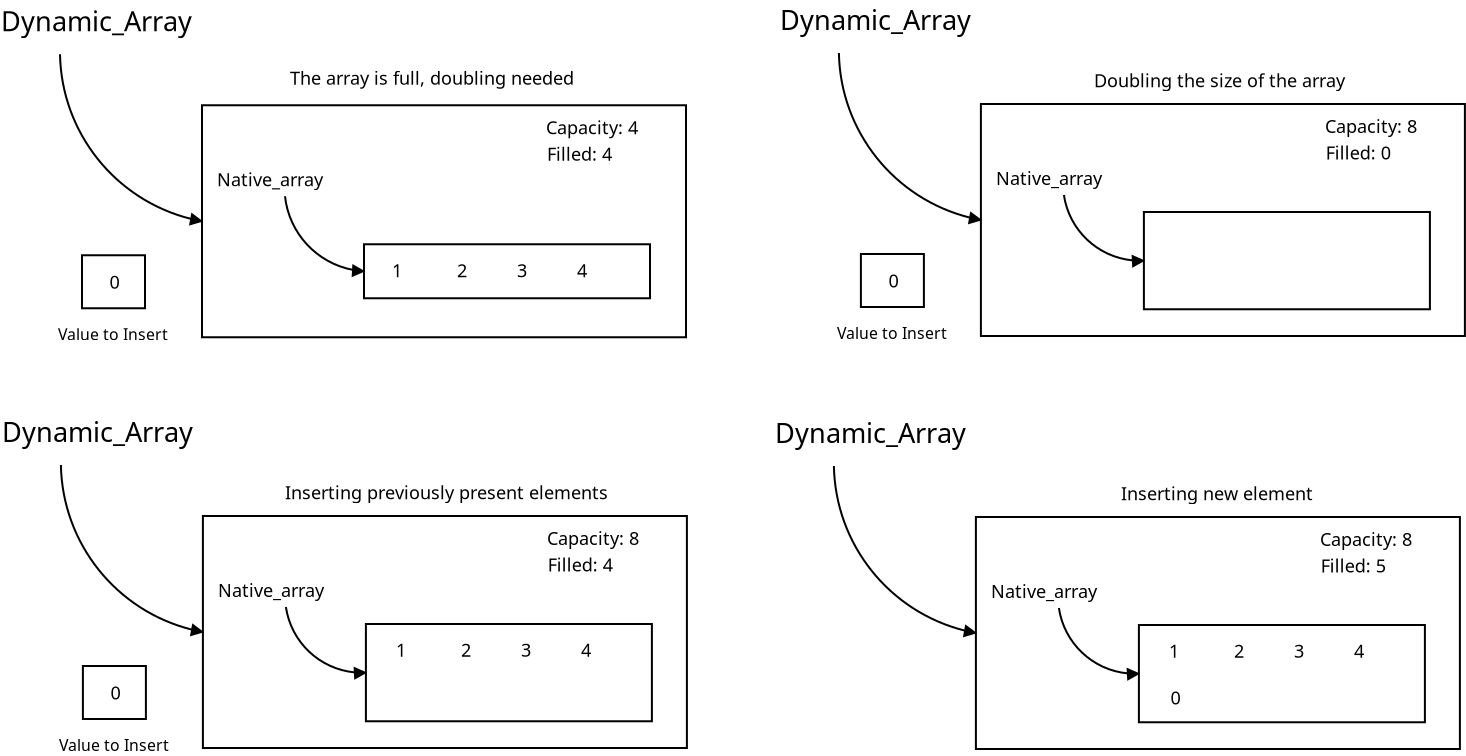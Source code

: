 <?xml version="1.0" encoding="UTF-8"?>
<dia:diagram xmlns:dia="http://www.lysator.liu.se/~alla/dia/">
  <dia:layer name="Background" visible="true" active="true">
    <dia:group>
      <dia:object type="Standard - Text" version="1" id="O0">
        <dia:attribute name="obj_pos">
          <dia:point val="42.295,24.537"/>
        </dia:attribute>
        <dia:attribute name="obj_bb">
          <dia:rectangle val="42.295,23.28;52.597,24.857"/>
        </dia:attribute>
        <dia:attribute name="text">
          <dia:composite type="text">
            <dia:attribute name="string">
              <dia:string>#Dynamic_Array#</dia:string>
            </dia:attribute>
            <dia:attribute name="font">
              <dia:font family="sans" style="0" name="Helvetica"/>
            </dia:attribute>
            <dia:attribute name="height">
              <dia:real val="1.693"/>
            </dia:attribute>
            <dia:attribute name="pos">
              <dia:point val="42.295,24.537"/>
            </dia:attribute>
            <dia:attribute name="color">
              <dia:color val="#000000"/>
            </dia:attribute>
            <dia:attribute name="alignment">
              <dia:enum val="0"/>
            </dia:attribute>
          </dia:composite>
        </dia:attribute>
        <dia:attribute name="valign">
          <dia:enum val="3"/>
        </dia:attribute>
      </dia:object>
      <dia:object type="Standard - Box" version="0" id="O1">
        <dia:attribute name="obj_pos">
          <dia:point val="52.345,28.237"/>
        </dia:attribute>
        <dia:attribute name="obj_bb">
          <dia:rectangle val="52.295,28.187;76.595,39.887"/>
        </dia:attribute>
        <dia:attribute name="elem_corner">
          <dia:point val="52.345,28.237"/>
        </dia:attribute>
        <dia:attribute name="elem_width">
          <dia:real val="24.2"/>
        </dia:attribute>
        <dia:attribute name="elem_height">
          <dia:real val="11.6"/>
        </dia:attribute>
        <dia:attribute name="show_background">
          <dia:boolean val="true"/>
        </dia:attribute>
      </dia:object>
      <dia:object type="Misc - Grid" version="0" id="O2">
        <dia:attribute name="obj_pos">
          <dia:point val="60.495,33.637"/>
        </dia:attribute>
        <dia:attribute name="obj_bb">
          <dia:rectangle val="60.445,33.587;74.845,38.55"/>
        </dia:attribute>
        <dia:attribute name="meta">
          <dia:composite type="dict"/>
        </dia:attribute>
        <dia:attribute name="elem_corner">
          <dia:point val="60.495,33.637"/>
        </dia:attribute>
        <dia:attribute name="elem_width">
          <dia:real val="14.3"/>
        </dia:attribute>
        <dia:attribute name="elem_height">
          <dia:real val="4.863"/>
        </dia:attribute>
        <dia:attribute name="line_width">
          <dia:real val="0.1"/>
        </dia:attribute>
        <dia:attribute name="line_colour">
          <dia:color val="#000000"/>
        </dia:attribute>
        <dia:attribute name="fill_colour">
          <dia:color val="#ffffff"/>
        </dia:attribute>
        <dia:attribute name="show_background">
          <dia:boolean val="true"/>
        </dia:attribute>
        <dia:attribute name="grid_rows">
          <dia:int val="2"/>
        </dia:attribute>
        <dia:attribute name="grid_cols">
          <dia:int val="4"/>
        </dia:attribute>
        <dia:attribute name="gridline_colour">
          <dia:color val="#7f7f7f"/>
        </dia:attribute>
        <dia:attribute name="gridline_width">
          <dia:real val="0.1"/>
        </dia:attribute>
      </dia:object>
      <dia:object type="Standard - Arc" version="0" id="O3">
        <dia:attribute name="obj_pos">
          <dia:point val="56.495,32.787"/>
        </dia:attribute>
        <dia:attribute name="obj_bb">
          <dia:rectangle val="56.425,32.717;60.565,36.43"/>
        </dia:attribute>
        <dia:attribute name="conn_endpoints">
          <dia:point val="56.495,32.787"/>
          <dia:point val="60.495,36.069"/>
        </dia:attribute>
        <dia:attribute name="curve_distance">
          <dia:real val="1"/>
        </dia:attribute>
        <dia:attribute name="end_arrow">
          <dia:enum val="3"/>
        </dia:attribute>
        <dia:attribute name="end_arrow_length">
          <dia:real val="0.5"/>
        </dia:attribute>
        <dia:attribute name="end_arrow_width">
          <dia:real val="0.5"/>
        </dia:attribute>
        <dia:connections>
          <dia:connection handle="1" to="O2" connection="3"/>
        </dia:connections>
      </dia:object>
      <dia:object type="Standard - Text" version="1" id="O4">
        <dia:attribute name="obj_pos">
          <dia:point val="53.095,32.287"/>
        </dia:attribute>
        <dia:attribute name="obj_bb">
          <dia:rectangle val="53.095,31.449;58.837,32.5"/>
        </dia:attribute>
        <dia:attribute name="text">
          <dia:composite type="text">
            <dia:attribute name="string">
              <dia:string>#Native_array#</dia:string>
            </dia:attribute>
            <dia:attribute name="font">
              <dia:font family="sans" style="0" name="Helvetica"/>
            </dia:attribute>
            <dia:attribute name="height">
              <dia:real val="1.129"/>
            </dia:attribute>
            <dia:attribute name="pos">
              <dia:point val="53.095,32.287"/>
            </dia:attribute>
            <dia:attribute name="color">
              <dia:color val="#000000"/>
            </dia:attribute>
            <dia:attribute name="alignment">
              <dia:enum val="0"/>
            </dia:attribute>
          </dia:composite>
        </dia:attribute>
        <dia:attribute name="valign">
          <dia:enum val="3"/>
        </dia:attribute>
      </dia:object>
      <dia:object type="Standard - Text" version="1" id="O5">
        <dia:attribute name="obj_pos">
          <dia:point val="69.545,29.687"/>
        </dia:attribute>
        <dia:attribute name="obj_bb">
          <dia:rectangle val="69.545,28.849;74.593,29.9"/>
        </dia:attribute>
        <dia:attribute name="text">
          <dia:composite type="text">
            <dia:attribute name="string">
              <dia:string>#Capacity: 8#</dia:string>
            </dia:attribute>
            <dia:attribute name="font">
              <dia:font family="sans" style="0" name="Helvetica"/>
            </dia:attribute>
            <dia:attribute name="height">
              <dia:real val="1.129"/>
            </dia:attribute>
            <dia:attribute name="pos">
              <dia:point val="69.545,29.687"/>
            </dia:attribute>
            <dia:attribute name="color">
              <dia:color val="#000000"/>
            </dia:attribute>
            <dia:attribute name="alignment">
              <dia:enum val="0"/>
            </dia:attribute>
          </dia:composite>
        </dia:attribute>
        <dia:attribute name="valign">
          <dia:enum val="3"/>
        </dia:attribute>
      </dia:object>
      <dia:object type="Standard - Arc" version="0" id="O6">
        <dia:attribute name="obj_pos">
          <dia:point val="45.245,25.687"/>
        </dia:attribute>
        <dia:attribute name="obj_bb">
          <dia:rectangle val="45.175,25.617;52.416,34.256"/>
        </dia:attribute>
        <dia:attribute name="conn_endpoints">
          <dia:point val="45.245,25.687"/>
          <dia:point val="52.345,34.037"/>
        </dia:attribute>
        <dia:attribute name="curve_distance">
          <dia:real val="1.959"/>
        </dia:attribute>
        <dia:attribute name="end_arrow">
          <dia:enum val="3"/>
        </dia:attribute>
        <dia:attribute name="end_arrow_length">
          <dia:real val="0.5"/>
        </dia:attribute>
        <dia:attribute name="end_arrow_width">
          <dia:real val="0.5"/>
        </dia:attribute>
        <dia:connections>
          <dia:connection handle="1" to="O1" connection="3"/>
        </dia:connections>
      </dia:object>
      <dia:object type="Standard - Text" version="1" id="O7">
        <dia:attribute name="obj_pos">
          <dia:point val="69.59,31.006"/>
        </dia:attribute>
        <dia:attribute name="obj_bb">
          <dia:rectangle val="69.59,30.167;73.09,31.219"/>
        </dia:attribute>
        <dia:attribute name="text">
          <dia:composite type="text">
            <dia:attribute name="string">
              <dia:string>#Filled: 5#</dia:string>
            </dia:attribute>
            <dia:attribute name="font">
              <dia:font family="sans" style="0" name="Helvetica"/>
            </dia:attribute>
            <dia:attribute name="height">
              <dia:real val="1.129"/>
            </dia:attribute>
            <dia:attribute name="pos">
              <dia:point val="69.59,31.006"/>
            </dia:attribute>
            <dia:attribute name="color">
              <dia:color val="#000000"/>
            </dia:attribute>
            <dia:attribute name="alignment">
              <dia:enum val="0"/>
            </dia:attribute>
          </dia:composite>
        </dia:attribute>
        <dia:attribute name="valign">
          <dia:enum val="3"/>
        </dia:attribute>
      </dia:object>
      <dia:object type="Standard - Text" version="1" id="O8">
        <dia:attribute name="obj_pos">
          <dia:point val="62.07,37.612"/>
        </dia:attribute>
        <dia:attribute name="obj_bb">
          <dia:rectangle val="62.07,36.774;62.645,37.825"/>
        </dia:attribute>
        <dia:attribute name="text">
          <dia:composite type="text">
            <dia:attribute name="string">
              <dia:string>#0#</dia:string>
            </dia:attribute>
            <dia:attribute name="font">
              <dia:font family="sans" style="0" name="Helvetica"/>
            </dia:attribute>
            <dia:attribute name="height">
              <dia:real val="1.129"/>
            </dia:attribute>
            <dia:attribute name="pos">
              <dia:point val="62.07,37.612"/>
            </dia:attribute>
            <dia:attribute name="color">
              <dia:color val="#000000"/>
            </dia:attribute>
            <dia:attribute name="alignment">
              <dia:enum val="0"/>
            </dia:attribute>
          </dia:composite>
        </dia:attribute>
        <dia:attribute name="valign">
          <dia:enum val="3"/>
        </dia:attribute>
      </dia:object>
      <dia:object type="Standard - Text" version="1" id="O9">
        <dia:attribute name="obj_pos">
          <dia:point val="59.6,27.4"/>
        </dia:attribute>
        <dia:attribute name="obj_bb">
          <dia:rectangle val="59.6,26.562;69.75,27.613"/>
        </dia:attribute>
        <dia:attribute name="text">
          <dia:composite type="text">
            <dia:attribute name="string">
              <dia:string>#Inserting new element#</dia:string>
            </dia:attribute>
            <dia:attribute name="font">
              <dia:font family="sans" style="0" name="Helvetica"/>
            </dia:attribute>
            <dia:attribute name="height">
              <dia:real val="1.129"/>
            </dia:attribute>
            <dia:attribute name="pos">
              <dia:point val="59.6,27.4"/>
            </dia:attribute>
            <dia:attribute name="color">
              <dia:color val="#000000"/>
            </dia:attribute>
            <dia:attribute name="alignment">
              <dia:enum val="0"/>
            </dia:attribute>
          </dia:composite>
        </dia:attribute>
        <dia:attribute name="valign">
          <dia:enum val="3"/>
        </dia:attribute>
      </dia:object>
      <dia:object type="Standard - Text" version="1" id="O10">
        <dia:attribute name="obj_pos">
          <dia:point val="61.995,35.268"/>
        </dia:attribute>
        <dia:attribute name="obj_bb">
          <dia:rectangle val="61.995,34.43;73.207,35.481"/>
        </dia:attribute>
        <dia:attribute name="text">
          <dia:composite type="text">
            <dia:attribute name="string">
              <dia:string>#1           2          3          4#</dia:string>
            </dia:attribute>
            <dia:attribute name="font">
              <dia:font family="sans" style="0" name="Helvetica"/>
            </dia:attribute>
            <dia:attribute name="height">
              <dia:real val="1.129"/>
            </dia:attribute>
            <dia:attribute name="pos">
              <dia:point val="61.995,35.268"/>
            </dia:attribute>
            <dia:attribute name="color">
              <dia:color val="#000000"/>
            </dia:attribute>
            <dia:attribute name="alignment">
              <dia:enum val="0"/>
            </dia:attribute>
          </dia:composite>
        </dia:attribute>
        <dia:attribute name="valign">
          <dia:enum val="3"/>
        </dia:attribute>
      </dia:object>
    </dia:group>
    <dia:group>
      <dia:object type="Standard - Text" version="1" id="O11">
        <dia:attribute name="obj_pos">
          <dia:point val="3.645,24.487"/>
        </dia:attribute>
        <dia:attribute name="obj_bb">
          <dia:rectangle val="3.645,23.23;13.947,24.807"/>
        </dia:attribute>
        <dia:attribute name="text">
          <dia:composite type="text">
            <dia:attribute name="string">
              <dia:string>#Dynamic_Array#</dia:string>
            </dia:attribute>
            <dia:attribute name="font">
              <dia:font family="sans" style="0" name="Helvetica"/>
            </dia:attribute>
            <dia:attribute name="height">
              <dia:real val="1.693"/>
            </dia:attribute>
            <dia:attribute name="pos">
              <dia:point val="3.645,24.487"/>
            </dia:attribute>
            <dia:attribute name="color">
              <dia:color val="#000000"/>
            </dia:attribute>
            <dia:attribute name="alignment">
              <dia:enum val="0"/>
            </dia:attribute>
          </dia:composite>
        </dia:attribute>
        <dia:attribute name="valign">
          <dia:enum val="3"/>
        </dia:attribute>
      </dia:object>
      <dia:object type="Standard - Box" version="0" id="O12">
        <dia:attribute name="obj_pos">
          <dia:point val="13.695,28.187"/>
        </dia:attribute>
        <dia:attribute name="obj_bb">
          <dia:rectangle val="13.645,28.137;37.945,39.837"/>
        </dia:attribute>
        <dia:attribute name="elem_corner">
          <dia:point val="13.695,28.187"/>
        </dia:attribute>
        <dia:attribute name="elem_width">
          <dia:real val="24.2"/>
        </dia:attribute>
        <dia:attribute name="elem_height">
          <dia:real val="11.6"/>
        </dia:attribute>
        <dia:attribute name="show_background">
          <dia:boolean val="true"/>
        </dia:attribute>
      </dia:object>
      <dia:object type="Misc - Grid" version="0" id="O13">
        <dia:attribute name="obj_pos">
          <dia:point val="21.845,33.587"/>
        </dia:attribute>
        <dia:attribute name="obj_bb">
          <dia:rectangle val="21.795,33.537;36.195,38.5"/>
        </dia:attribute>
        <dia:attribute name="meta">
          <dia:composite type="dict"/>
        </dia:attribute>
        <dia:attribute name="elem_corner">
          <dia:point val="21.845,33.587"/>
        </dia:attribute>
        <dia:attribute name="elem_width">
          <dia:real val="14.3"/>
        </dia:attribute>
        <dia:attribute name="elem_height">
          <dia:real val="4.863"/>
        </dia:attribute>
        <dia:attribute name="line_width">
          <dia:real val="0.1"/>
        </dia:attribute>
        <dia:attribute name="line_colour">
          <dia:color val="#000000"/>
        </dia:attribute>
        <dia:attribute name="fill_colour">
          <dia:color val="#ffffff"/>
        </dia:attribute>
        <dia:attribute name="show_background">
          <dia:boolean val="true"/>
        </dia:attribute>
        <dia:attribute name="grid_rows">
          <dia:int val="2"/>
        </dia:attribute>
        <dia:attribute name="grid_cols">
          <dia:int val="4"/>
        </dia:attribute>
        <dia:attribute name="gridline_colour">
          <dia:color val="#7f7f7f"/>
        </dia:attribute>
        <dia:attribute name="gridline_width">
          <dia:real val="0.1"/>
        </dia:attribute>
      </dia:object>
      <dia:object type="Standard - Arc" version="0" id="O14">
        <dia:attribute name="obj_pos">
          <dia:point val="17.845,32.737"/>
        </dia:attribute>
        <dia:attribute name="obj_bb">
          <dia:rectangle val="17.775,32.667;21.915,36.38"/>
        </dia:attribute>
        <dia:attribute name="conn_endpoints">
          <dia:point val="17.845,32.737"/>
          <dia:point val="21.845,36.019"/>
        </dia:attribute>
        <dia:attribute name="curve_distance">
          <dia:real val="1"/>
        </dia:attribute>
        <dia:attribute name="end_arrow">
          <dia:enum val="3"/>
        </dia:attribute>
        <dia:attribute name="end_arrow_length">
          <dia:real val="0.5"/>
        </dia:attribute>
        <dia:attribute name="end_arrow_width">
          <dia:real val="0.5"/>
        </dia:attribute>
        <dia:connections>
          <dia:connection handle="1" to="O13" connection="3"/>
        </dia:connections>
      </dia:object>
      <dia:object type="Standard - Text" version="1" id="O15">
        <dia:attribute name="obj_pos">
          <dia:point val="14.445,32.237"/>
        </dia:attribute>
        <dia:attribute name="obj_bb">
          <dia:rectangle val="14.445,31.399;20.188,32.45"/>
        </dia:attribute>
        <dia:attribute name="text">
          <dia:composite type="text">
            <dia:attribute name="string">
              <dia:string>#Native_array#</dia:string>
            </dia:attribute>
            <dia:attribute name="font">
              <dia:font family="sans" style="0" name="Helvetica"/>
            </dia:attribute>
            <dia:attribute name="height">
              <dia:real val="1.129"/>
            </dia:attribute>
            <dia:attribute name="pos">
              <dia:point val="14.445,32.237"/>
            </dia:attribute>
            <dia:attribute name="color">
              <dia:color val="#000000"/>
            </dia:attribute>
            <dia:attribute name="alignment">
              <dia:enum val="0"/>
            </dia:attribute>
          </dia:composite>
        </dia:attribute>
        <dia:attribute name="valign">
          <dia:enum val="3"/>
        </dia:attribute>
      </dia:object>
      <dia:object type="Standard - Text" version="1" id="O16">
        <dia:attribute name="obj_pos">
          <dia:point val="30.895,29.637"/>
        </dia:attribute>
        <dia:attribute name="obj_bb">
          <dia:rectangle val="30.895,28.799;35.943,29.85"/>
        </dia:attribute>
        <dia:attribute name="text">
          <dia:composite type="text">
            <dia:attribute name="string">
              <dia:string>#Capacity: 8#</dia:string>
            </dia:attribute>
            <dia:attribute name="font">
              <dia:font family="sans" style="0" name="Helvetica"/>
            </dia:attribute>
            <dia:attribute name="height">
              <dia:real val="1.129"/>
            </dia:attribute>
            <dia:attribute name="pos">
              <dia:point val="30.895,29.637"/>
            </dia:attribute>
            <dia:attribute name="color">
              <dia:color val="#000000"/>
            </dia:attribute>
            <dia:attribute name="alignment">
              <dia:enum val="0"/>
            </dia:attribute>
          </dia:composite>
        </dia:attribute>
        <dia:attribute name="valign">
          <dia:enum val="3"/>
        </dia:attribute>
      </dia:object>
      <dia:object type="Standard - Arc" version="0" id="O17">
        <dia:attribute name="obj_pos">
          <dia:point val="6.595,25.637"/>
        </dia:attribute>
        <dia:attribute name="obj_bb">
          <dia:rectangle val="6.525,25.567;13.765,34.206"/>
        </dia:attribute>
        <dia:attribute name="conn_endpoints">
          <dia:point val="6.595,25.637"/>
          <dia:point val="13.695,33.987"/>
        </dia:attribute>
        <dia:attribute name="curve_distance">
          <dia:real val="1.959"/>
        </dia:attribute>
        <dia:attribute name="end_arrow">
          <dia:enum val="3"/>
        </dia:attribute>
        <dia:attribute name="end_arrow_length">
          <dia:real val="0.5"/>
        </dia:attribute>
        <dia:attribute name="end_arrow_width">
          <dia:real val="0.5"/>
        </dia:attribute>
        <dia:connections>
          <dia:connection handle="1" to="O12" connection="3"/>
        </dia:connections>
      </dia:object>
      <dia:object type="Standard - Text" version="1" id="O18">
        <dia:attribute name="obj_pos">
          <dia:point val="30.94,30.956"/>
        </dia:attribute>
        <dia:attribute name="obj_bb">
          <dia:rectangle val="30.94,30.117;34.44,31.169"/>
        </dia:attribute>
        <dia:attribute name="text">
          <dia:composite type="text">
            <dia:attribute name="string">
              <dia:string>#Filled: 4#</dia:string>
            </dia:attribute>
            <dia:attribute name="font">
              <dia:font family="sans" style="0" name="Helvetica"/>
            </dia:attribute>
            <dia:attribute name="height">
              <dia:real val="1.129"/>
            </dia:attribute>
            <dia:attribute name="pos">
              <dia:point val="30.94,30.956"/>
            </dia:attribute>
            <dia:attribute name="color">
              <dia:color val="#000000"/>
            </dia:attribute>
            <dia:attribute name="alignment">
              <dia:enum val="0"/>
            </dia:attribute>
          </dia:composite>
        </dia:attribute>
        <dia:attribute name="valign">
          <dia:enum val="3"/>
        </dia:attribute>
      </dia:object>
      <dia:object type="Standard - Box" version="0" id="O19">
        <dia:attribute name="obj_pos">
          <dia:point val="7.695,35.687"/>
        </dia:attribute>
        <dia:attribute name="obj_bb">
          <dia:rectangle val="7.645,35.637;10.895,38.387"/>
        </dia:attribute>
        <dia:attribute name="elem_corner">
          <dia:point val="7.695,35.687"/>
        </dia:attribute>
        <dia:attribute name="elem_width">
          <dia:real val="3.15"/>
        </dia:attribute>
        <dia:attribute name="elem_height">
          <dia:real val="2.65"/>
        </dia:attribute>
        <dia:attribute name="show_background">
          <dia:boolean val="true"/>
        </dia:attribute>
      </dia:object>
      <dia:object type="Standard - Text" version="1" id="O20">
        <dia:attribute name="obj_pos">
          <dia:point val="9.07,37.362"/>
        </dia:attribute>
        <dia:attribute name="obj_bb">
          <dia:rectangle val="9.07,36.524;9.645,37.575"/>
        </dia:attribute>
        <dia:attribute name="text">
          <dia:composite type="text">
            <dia:attribute name="string">
              <dia:string>#0#</dia:string>
            </dia:attribute>
            <dia:attribute name="font">
              <dia:font family="sans" style="0" name="Helvetica"/>
            </dia:attribute>
            <dia:attribute name="height">
              <dia:real val="1.129"/>
            </dia:attribute>
            <dia:attribute name="pos">
              <dia:point val="9.07,37.362"/>
            </dia:attribute>
            <dia:attribute name="color">
              <dia:color val="#000000"/>
            </dia:attribute>
            <dia:attribute name="alignment">
              <dia:enum val="0"/>
            </dia:attribute>
          </dia:composite>
        </dia:attribute>
        <dia:attribute name="valign">
          <dia:enum val="3"/>
        </dia:attribute>
      </dia:object>
      <dia:object type="Standard - Text" version="1" id="O21">
        <dia:attribute name="obj_pos">
          <dia:point val="6.495,39.937"/>
        </dia:attribute>
        <dia:attribute name="obj_bb">
          <dia:rectangle val="6.495,39.204;12.223,40.124"/>
        </dia:attribute>
        <dia:attribute name="text">
          <dia:composite type="text">
            <dia:attribute name="string">
              <dia:string>#Value to Insert#</dia:string>
            </dia:attribute>
            <dia:attribute name="font">
              <dia:font family="sans" style="0" name="Helvetica"/>
            </dia:attribute>
            <dia:attribute name="height">
              <dia:real val="0.988"/>
            </dia:attribute>
            <dia:attribute name="pos">
              <dia:point val="6.495,39.937"/>
            </dia:attribute>
            <dia:attribute name="color">
              <dia:color val="#000000"/>
            </dia:attribute>
            <dia:attribute name="alignment">
              <dia:enum val="0"/>
            </dia:attribute>
          </dia:composite>
        </dia:attribute>
        <dia:attribute name="valign">
          <dia:enum val="3"/>
        </dia:attribute>
      </dia:object>
      <dia:object type="Standard - Text" version="1" id="O22">
        <dia:attribute name="obj_pos">
          <dia:point val="17.8,27.35"/>
        </dia:attribute>
        <dia:attribute name="obj_bb">
          <dia:rectangle val="17.8,26.512;34.92,27.563"/>
        </dia:attribute>
        <dia:attribute name="text">
          <dia:composite type="text">
            <dia:attribute name="string">
              <dia:string>#Inserting previously present elements#</dia:string>
            </dia:attribute>
            <dia:attribute name="font">
              <dia:font family="sans" style="0" name="Helvetica"/>
            </dia:attribute>
            <dia:attribute name="height">
              <dia:real val="1.129"/>
            </dia:attribute>
            <dia:attribute name="pos">
              <dia:point val="17.8,27.35"/>
            </dia:attribute>
            <dia:attribute name="color">
              <dia:color val="#000000"/>
            </dia:attribute>
            <dia:attribute name="alignment">
              <dia:enum val="0"/>
            </dia:attribute>
          </dia:composite>
        </dia:attribute>
        <dia:attribute name="valign">
          <dia:enum val="3"/>
        </dia:attribute>
      </dia:object>
      <dia:object type="Standard - Text" version="1" id="O23">
        <dia:attribute name="obj_pos">
          <dia:point val="23.345,35.218"/>
        </dia:attribute>
        <dia:attribute name="obj_bb">
          <dia:rectangle val="23.345,34.38;34.557,35.431"/>
        </dia:attribute>
        <dia:attribute name="text">
          <dia:composite type="text">
            <dia:attribute name="string">
              <dia:string>#1           2          3          4#</dia:string>
            </dia:attribute>
            <dia:attribute name="font">
              <dia:font family="sans" style="0" name="Helvetica"/>
            </dia:attribute>
            <dia:attribute name="height">
              <dia:real val="1.129"/>
            </dia:attribute>
            <dia:attribute name="pos">
              <dia:point val="23.345,35.218"/>
            </dia:attribute>
            <dia:attribute name="color">
              <dia:color val="#000000"/>
            </dia:attribute>
            <dia:attribute name="alignment">
              <dia:enum val="0"/>
            </dia:attribute>
          </dia:composite>
        </dia:attribute>
        <dia:attribute name="valign">
          <dia:enum val="3"/>
        </dia:attribute>
      </dia:object>
    </dia:group>
    <dia:group>
      <dia:object type="Standard - Text" version="1" id="O24">
        <dia:attribute name="obj_pos">
          <dia:point val="3.6,3.95"/>
        </dia:attribute>
        <dia:attribute name="obj_bb">
          <dia:rectangle val="3.6,2.693;13.902,4.269"/>
        </dia:attribute>
        <dia:attribute name="text">
          <dia:composite type="text">
            <dia:attribute name="string">
              <dia:string>#Dynamic_Array#</dia:string>
            </dia:attribute>
            <dia:attribute name="font">
              <dia:font family="sans" style="0" name="Helvetica"/>
            </dia:attribute>
            <dia:attribute name="height">
              <dia:real val="1.693"/>
            </dia:attribute>
            <dia:attribute name="pos">
              <dia:point val="3.6,3.95"/>
            </dia:attribute>
            <dia:attribute name="color">
              <dia:color val="#000000"/>
            </dia:attribute>
            <dia:attribute name="alignment">
              <dia:enum val="0"/>
            </dia:attribute>
          </dia:composite>
        </dia:attribute>
        <dia:attribute name="valign">
          <dia:enum val="3"/>
        </dia:attribute>
      </dia:object>
      <dia:object type="Standard - Box" version="0" id="O25">
        <dia:attribute name="obj_pos">
          <dia:point val="13.65,7.65"/>
        </dia:attribute>
        <dia:attribute name="obj_bb">
          <dia:rectangle val="13.6,7.6;37.9,19.3"/>
        </dia:attribute>
        <dia:attribute name="elem_corner">
          <dia:point val="13.65,7.65"/>
        </dia:attribute>
        <dia:attribute name="elem_width">
          <dia:real val="24.2"/>
        </dia:attribute>
        <dia:attribute name="elem_height">
          <dia:real val="11.6"/>
        </dia:attribute>
        <dia:attribute name="show_background">
          <dia:boolean val="true"/>
        </dia:attribute>
      </dia:object>
      <dia:object type="Misc - Grid" version="0" id="O26">
        <dia:attribute name="obj_pos">
          <dia:point val="21.75,14.6"/>
        </dia:attribute>
        <dia:attribute name="obj_bb">
          <dia:rectangle val="21.7,14.55;36.1,17.35"/>
        </dia:attribute>
        <dia:attribute name="meta">
          <dia:composite type="dict"/>
        </dia:attribute>
        <dia:attribute name="elem_corner">
          <dia:point val="21.75,14.6"/>
        </dia:attribute>
        <dia:attribute name="elem_width">
          <dia:real val="14.3"/>
        </dia:attribute>
        <dia:attribute name="elem_height">
          <dia:real val="2.7"/>
        </dia:attribute>
        <dia:attribute name="line_width">
          <dia:real val="0.1"/>
        </dia:attribute>
        <dia:attribute name="line_colour">
          <dia:color val="#000000"/>
        </dia:attribute>
        <dia:attribute name="fill_colour">
          <dia:color val="#ffffff"/>
        </dia:attribute>
        <dia:attribute name="show_background">
          <dia:boolean val="true"/>
        </dia:attribute>
        <dia:attribute name="grid_rows">
          <dia:int val="1"/>
        </dia:attribute>
        <dia:attribute name="grid_cols">
          <dia:int val="4"/>
        </dia:attribute>
        <dia:attribute name="gridline_colour">
          <dia:color val="#7f7f7f"/>
        </dia:attribute>
        <dia:attribute name="gridline_width">
          <dia:real val="0.1"/>
        </dia:attribute>
      </dia:object>
      <dia:object type="Standard - Text" version="1" id="O27">
        <dia:attribute name="obj_pos">
          <dia:point val="23.15,16.25"/>
        </dia:attribute>
        <dia:attribute name="obj_bb">
          <dia:rectangle val="23.15,15.412;34.362,16.463"/>
        </dia:attribute>
        <dia:attribute name="text">
          <dia:composite type="text">
            <dia:attribute name="string">
              <dia:string>#1           2          3          4#</dia:string>
            </dia:attribute>
            <dia:attribute name="font">
              <dia:font family="sans" style="0" name="Helvetica"/>
            </dia:attribute>
            <dia:attribute name="height">
              <dia:real val="1.129"/>
            </dia:attribute>
            <dia:attribute name="pos">
              <dia:point val="23.15,16.25"/>
            </dia:attribute>
            <dia:attribute name="color">
              <dia:color val="#000000"/>
            </dia:attribute>
            <dia:attribute name="alignment">
              <dia:enum val="0"/>
            </dia:attribute>
          </dia:composite>
        </dia:attribute>
        <dia:attribute name="valign">
          <dia:enum val="3"/>
        </dia:attribute>
      </dia:object>
      <dia:object type="Standard - Arc" version="0" id="O28">
        <dia:attribute name="obj_pos">
          <dia:point val="17.8,12.2"/>
        </dia:attribute>
        <dia:attribute name="obj_bb">
          <dia:rectangle val="17.729,12.129;21.821,16.247"/>
        </dia:attribute>
        <dia:attribute name="conn_endpoints">
          <dia:point val="17.8,12.2"/>
          <dia:point val="21.75,15.95"/>
        </dia:attribute>
        <dia:attribute name="curve_distance">
          <dia:real val="1"/>
        </dia:attribute>
        <dia:attribute name="end_arrow">
          <dia:enum val="3"/>
        </dia:attribute>
        <dia:attribute name="end_arrow_length">
          <dia:real val="0.5"/>
        </dia:attribute>
        <dia:attribute name="end_arrow_width">
          <dia:real val="0.5"/>
        </dia:attribute>
        <dia:connections>
          <dia:connection handle="1" to="O26" connection="3"/>
        </dia:connections>
      </dia:object>
      <dia:object type="Standard - Text" version="1" id="O29">
        <dia:attribute name="obj_pos">
          <dia:point val="14.4,11.7"/>
        </dia:attribute>
        <dia:attribute name="obj_bb">
          <dia:rectangle val="14.4,10.862;20.142,11.913"/>
        </dia:attribute>
        <dia:attribute name="text">
          <dia:composite type="text">
            <dia:attribute name="string">
              <dia:string>#Native_array#</dia:string>
            </dia:attribute>
            <dia:attribute name="font">
              <dia:font family="sans" style="0" name="Helvetica"/>
            </dia:attribute>
            <dia:attribute name="height">
              <dia:real val="1.129"/>
            </dia:attribute>
            <dia:attribute name="pos">
              <dia:point val="14.4,11.7"/>
            </dia:attribute>
            <dia:attribute name="color">
              <dia:color val="#000000"/>
            </dia:attribute>
            <dia:attribute name="alignment">
              <dia:enum val="0"/>
            </dia:attribute>
          </dia:composite>
        </dia:attribute>
        <dia:attribute name="valign">
          <dia:enum val="3"/>
        </dia:attribute>
      </dia:object>
      <dia:object type="Standard - Text" version="1" id="O30">
        <dia:attribute name="obj_pos">
          <dia:point val="30.85,9.1"/>
        </dia:attribute>
        <dia:attribute name="obj_bb">
          <dia:rectangle val="30.85,8.262;35.898,9.313"/>
        </dia:attribute>
        <dia:attribute name="text">
          <dia:composite type="text">
            <dia:attribute name="string">
              <dia:string>#Capacity: 4#</dia:string>
            </dia:attribute>
            <dia:attribute name="font">
              <dia:font family="sans" style="0" name="Helvetica"/>
            </dia:attribute>
            <dia:attribute name="height">
              <dia:real val="1.129"/>
            </dia:attribute>
            <dia:attribute name="pos">
              <dia:point val="30.85,9.1"/>
            </dia:attribute>
            <dia:attribute name="color">
              <dia:color val="#000000"/>
            </dia:attribute>
            <dia:attribute name="alignment">
              <dia:enum val="0"/>
            </dia:attribute>
          </dia:composite>
        </dia:attribute>
        <dia:attribute name="valign">
          <dia:enum val="3"/>
        </dia:attribute>
      </dia:object>
      <dia:object type="Standard - Arc" version="0" id="O31">
        <dia:attribute name="obj_pos">
          <dia:point val="6.55,5.1"/>
        </dia:attribute>
        <dia:attribute name="obj_bb">
          <dia:rectangle val="6.48,5.03;13.72,13.668"/>
        </dia:attribute>
        <dia:attribute name="conn_endpoints">
          <dia:point val="6.55,5.1"/>
          <dia:point val="13.65,13.45"/>
        </dia:attribute>
        <dia:attribute name="curve_distance">
          <dia:real val="1.959"/>
        </dia:attribute>
        <dia:attribute name="end_arrow">
          <dia:enum val="3"/>
        </dia:attribute>
        <dia:attribute name="end_arrow_length">
          <dia:real val="0.5"/>
        </dia:attribute>
        <dia:attribute name="end_arrow_width">
          <dia:real val="0.5"/>
        </dia:attribute>
        <dia:connections>
          <dia:connection handle="1" to="O25" connection="3"/>
        </dia:connections>
      </dia:object>
      <dia:object type="Standard - Text" version="1" id="O32">
        <dia:attribute name="obj_pos">
          <dia:point val="30.895,10.418"/>
        </dia:attribute>
        <dia:attribute name="obj_bb">
          <dia:rectangle val="30.895,9.58;34.395,10.631"/>
        </dia:attribute>
        <dia:attribute name="text">
          <dia:composite type="text">
            <dia:attribute name="string">
              <dia:string>#Filled: 4#</dia:string>
            </dia:attribute>
            <dia:attribute name="font">
              <dia:font family="sans" style="0" name="Helvetica"/>
            </dia:attribute>
            <dia:attribute name="height">
              <dia:real val="1.129"/>
            </dia:attribute>
            <dia:attribute name="pos">
              <dia:point val="30.895,10.418"/>
            </dia:attribute>
            <dia:attribute name="color">
              <dia:color val="#000000"/>
            </dia:attribute>
            <dia:attribute name="alignment">
              <dia:enum val="0"/>
            </dia:attribute>
          </dia:composite>
        </dia:attribute>
        <dia:attribute name="valign">
          <dia:enum val="3"/>
        </dia:attribute>
      </dia:object>
      <dia:object type="Standard - Box" version="0" id="O33">
        <dia:attribute name="obj_pos">
          <dia:point val="7.65,15.15"/>
        </dia:attribute>
        <dia:attribute name="obj_bb">
          <dia:rectangle val="7.6,15.1;10.85,17.85"/>
        </dia:attribute>
        <dia:attribute name="elem_corner">
          <dia:point val="7.65,15.15"/>
        </dia:attribute>
        <dia:attribute name="elem_width">
          <dia:real val="3.15"/>
        </dia:attribute>
        <dia:attribute name="elem_height">
          <dia:real val="2.65"/>
        </dia:attribute>
        <dia:attribute name="show_background">
          <dia:boolean val="true"/>
        </dia:attribute>
      </dia:object>
      <dia:object type="Standard - Text" version="1" id="O34">
        <dia:attribute name="obj_pos">
          <dia:point val="9.025,16.825"/>
        </dia:attribute>
        <dia:attribute name="obj_bb">
          <dia:rectangle val="9.025,15.987;9.6,17.038"/>
        </dia:attribute>
        <dia:attribute name="text">
          <dia:composite type="text">
            <dia:attribute name="string">
              <dia:string>#0#</dia:string>
            </dia:attribute>
            <dia:attribute name="font">
              <dia:font family="sans" style="0" name="Helvetica"/>
            </dia:attribute>
            <dia:attribute name="height">
              <dia:real val="1.129"/>
            </dia:attribute>
            <dia:attribute name="pos">
              <dia:point val="9.025,16.825"/>
            </dia:attribute>
            <dia:attribute name="color">
              <dia:color val="#000000"/>
            </dia:attribute>
            <dia:attribute name="alignment">
              <dia:enum val="0"/>
            </dia:attribute>
          </dia:composite>
        </dia:attribute>
        <dia:attribute name="valign">
          <dia:enum val="3"/>
        </dia:attribute>
      </dia:object>
      <dia:object type="Standard - Text" version="1" id="O35">
        <dia:attribute name="obj_pos">
          <dia:point val="6.45,19.4"/>
        </dia:attribute>
        <dia:attribute name="obj_bb">
          <dia:rectangle val="6.45,18.666;12.178,19.586"/>
        </dia:attribute>
        <dia:attribute name="text">
          <dia:composite type="text">
            <dia:attribute name="string">
              <dia:string>#Value to Insert#</dia:string>
            </dia:attribute>
            <dia:attribute name="font">
              <dia:font family="sans" style="0" name="Helvetica"/>
            </dia:attribute>
            <dia:attribute name="height">
              <dia:real val="0.988"/>
            </dia:attribute>
            <dia:attribute name="pos">
              <dia:point val="6.45,19.4"/>
            </dia:attribute>
            <dia:attribute name="color">
              <dia:color val="#000000"/>
            </dia:attribute>
            <dia:attribute name="alignment">
              <dia:enum val="0"/>
            </dia:attribute>
          </dia:composite>
        </dia:attribute>
        <dia:attribute name="valign">
          <dia:enum val="3"/>
        </dia:attribute>
      </dia:object>
      <dia:object type="Standard - Text" version="1" id="O36">
        <dia:attribute name="obj_pos">
          <dia:point val="18.045,6.618"/>
        </dia:attribute>
        <dia:attribute name="obj_bb">
          <dia:rectangle val="18.045,5.78;33.225,6.831"/>
        </dia:attribute>
        <dia:attribute name="text">
          <dia:composite type="text">
            <dia:attribute name="string">
              <dia:string>#The array is full, doubling needed#</dia:string>
            </dia:attribute>
            <dia:attribute name="font">
              <dia:font family="sans" style="0" name="Helvetica"/>
            </dia:attribute>
            <dia:attribute name="height">
              <dia:real val="1.129"/>
            </dia:attribute>
            <dia:attribute name="pos">
              <dia:point val="18.045,6.618"/>
            </dia:attribute>
            <dia:attribute name="color">
              <dia:color val="#000000"/>
            </dia:attribute>
            <dia:attribute name="alignment">
              <dia:enum val="0"/>
            </dia:attribute>
          </dia:composite>
        </dia:attribute>
        <dia:attribute name="valign">
          <dia:enum val="3"/>
        </dia:attribute>
      </dia:object>
    </dia:group>
    <dia:group>
      <dia:object type="Standard - Text" version="1" id="O37">
        <dia:attribute name="obj_pos">
          <dia:point val="42.545,3.887"/>
        </dia:attribute>
        <dia:attribute name="obj_bb">
          <dia:rectangle val="42.545,2.63;52.847,4.207"/>
        </dia:attribute>
        <dia:attribute name="text">
          <dia:composite type="text">
            <dia:attribute name="string">
              <dia:string>#Dynamic_Array#</dia:string>
            </dia:attribute>
            <dia:attribute name="font">
              <dia:font family="sans" style="0" name="Helvetica"/>
            </dia:attribute>
            <dia:attribute name="height">
              <dia:real val="1.693"/>
            </dia:attribute>
            <dia:attribute name="pos">
              <dia:point val="42.545,3.887"/>
            </dia:attribute>
            <dia:attribute name="color">
              <dia:color val="#000000"/>
            </dia:attribute>
            <dia:attribute name="alignment">
              <dia:enum val="0"/>
            </dia:attribute>
          </dia:composite>
        </dia:attribute>
        <dia:attribute name="valign">
          <dia:enum val="3"/>
        </dia:attribute>
      </dia:object>
      <dia:object type="Standard - Box" version="0" id="O38">
        <dia:attribute name="obj_pos">
          <dia:point val="52.595,7.587"/>
        </dia:attribute>
        <dia:attribute name="obj_bb">
          <dia:rectangle val="52.545,7.537;76.845,19.237"/>
        </dia:attribute>
        <dia:attribute name="elem_corner">
          <dia:point val="52.595,7.587"/>
        </dia:attribute>
        <dia:attribute name="elem_width">
          <dia:real val="24.2"/>
        </dia:attribute>
        <dia:attribute name="elem_height">
          <dia:real val="11.6"/>
        </dia:attribute>
        <dia:attribute name="show_background">
          <dia:boolean val="true"/>
        </dia:attribute>
      </dia:object>
      <dia:object type="Misc - Grid" version="0" id="O39">
        <dia:attribute name="obj_pos">
          <dia:point val="60.745,12.987"/>
        </dia:attribute>
        <dia:attribute name="obj_bb">
          <dia:rectangle val="60.695,12.937;75.095,17.9"/>
        </dia:attribute>
        <dia:attribute name="meta">
          <dia:composite type="dict"/>
        </dia:attribute>
        <dia:attribute name="elem_corner">
          <dia:point val="60.745,12.987"/>
        </dia:attribute>
        <dia:attribute name="elem_width">
          <dia:real val="14.3"/>
        </dia:attribute>
        <dia:attribute name="elem_height">
          <dia:real val="4.863"/>
        </dia:attribute>
        <dia:attribute name="line_width">
          <dia:real val="0.1"/>
        </dia:attribute>
        <dia:attribute name="line_colour">
          <dia:color val="#000000"/>
        </dia:attribute>
        <dia:attribute name="fill_colour">
          <dia:color val="#ffffff"/>
        </dia:attribute>
        <dia:attribute name="show_background">
          <dia:boolean val="true"/>
        </dia:attribute>
        <dia:attribute name="grid_rows">
          <dia:int val="2"/>
        </dia:attribute>
        <dia:attribute name="grid_cols">
          <dia:int val="4"/>
        </dia:attribute>
        <dia:attribute name="gridline_colour">
          <dia:color val="#7f7f7f"/>
        </dia:attribute>
        <dia:attribute name="gridline_width">
          <dia:real val="0.1"/>
        </dia:attribute>
      </dia:object>
      <dia:object type="Standard - Arc" version="0" id="O40">
        <dia:attribute name="obj_pos">
          <dia:point val="56.745,12.137"/>
        </dia:attribute>
        <dia:attribute name="obj_bb">
          <dia:rectangle val="56.675,12.067;60.815,15.78"/>
        </dia:attribute>
        <dia:attribute name="conn_endpoints">
          <dia:point val="56.745,12.137"/>
          <dia:point val="60.745,15.419"/>
        </dia:attribute>
        <dia:attribute name="curve_distance">
          <dia:real val="1"/>
        </dia:attribute>
        <dia:attribute name="end_arrow">
          <dia:enum val="3"/>
        </dia:attribute>
        <dia:attribute name="end_arrow_length">
          <dia:real val="0.5"/>
        </dia:attribute>
        <dia:attribute name="end_arrow_width">
          <dia:real val="0.5"/>
        </dia:attribute>
        <dia:connections>
          <dia:connection handle="1" to="O39" connection="3"/>
        </dia:connections>
      </dia:object>
      <dia:object type="Standard - Text" version="1" id="O41">
        <dia:attribute name="obj_pos">
          <dia:point val="53.345,11.637"/>
        </dia:attribute>
        <dia:attribute name="obj_bb">
          <dia:rectangle val="53.345,10.799;59.087,11.85"/>
        </dia:attribute>
        <dia:attribute name="text">
          <dia:composite type="text">
            <dia:attribute name="string">
              <dia:string>#Native_array#</dia:string>
            </dia:attribute>
            <dia:attribute name="font">
              <dia:font family="sans" style="0" name="Helvetica"/>
            </dia:attribute>
            <dia:attribute name="height">
              <dia:real val="1.129"/>
            </dia:attribute>
            <dia:attribute name="pos">
              <dia:point val="53.345,11.637"/>
            </dia:attribute>
            <dia:attribute name="color">
              <dia:color val="#000000"/>
            </dia:attribute>
            <dia:attribute name="alignment">
              <dia:enum val="0"/>
            </dia:attribute>
          </dia:composite>
        </dia:attribute>
        <dia:attribute name="valign">
          <dia:enum val="3"/>
        </dia:attribute>
      </dia:object>
      <dia:object type="Standard - Text" version="1" id="O42">
        <dia:attribute name="obj_pos">
          <dia:point val="69.795,9.037"/>
        </dia:attribute>
        <dia:attribute name="obj_bb">
          <dia:rectangle val="69.795,8.199;74.843,9.25"/>
        </dia:attribute>
        <dia:attribute name="text">
          <dia:composite type="text">
            <dia:attribute name="string">
              <dia:string>#Capacity: 8#</dia:string>
            </dia:attribute>
            <dia:attribute name="font">
              <dia:font family="sans" style="0" name="Helvetica"/>
            </dia:attribute>
            <dia:attribute name="height">
              <dia:real val="1.129"/>
            </dia:attribute>
            <dia:attribute name="pos">
              <dia:point val="69.795,9.037"/>
            </dia:attribute>
            <dia:attribute name="color">
              <dia:color val="#000000"/>
            </dia:attribute>
            <dia:attribute name="alignment">
              <dia:enum val="0"/>
            </dia:attribute>
          </dia:composite>
        </dia:attribute>
        <dia:attribute name="valign">
          <dia:enum val="3"/>
        </dia:attribute>
      </dia:object>
      <dia:object type="Standard - Arc" version="0" id="O43">
        <dia:attribute name="obj_pos">
          <dia:point val="45.495,5.037"/>
        </dia:attribute>
        <dia:attribute name="obj_bb">
          <dia:rectangle val="45.425,4.967;52.666,13.606"/>
        </dia:attribute>
        <dia:attribute name="conn_endpoints">
          <dia:point val="45.495,5.037"/>
          <dia:point val="52.595,13.387"/>
        </dia:attribute>
        <dia:attribute name="curve_distance">
          <dia:real val="1.959"/>
        </dia:attribute>
        <dia:attribute name="end_arrow">
          <dia:enum val="3"/>
        </dia:attribute>
        <dia:attribute name="end_arrow_length">
          <dia:real val="0.5"/>
        </dia:attribute>
        <dia:attribute name="end_arrow_width">
          <dia:real val="0.5"/>
        </dia:attribute>
        <dia:connections>
          <dia:connection handle="1" to="O38" connection="3"/>
        </dia:connections>
      </dia:object>
      <dia:object type="Standard - Text" version="1" id="O44">
        <dia:attribute name="obj_pos">
          <dia:point val="69.84,10.356"/>
        </dia:attribute>
        <dia:attribute name="obj_bb">
          <dia:rectangle val="69.84,9.517;73.34,10.569"/>
        </dia:attribute>
        <dia:attribute name="text">
          <dia:composite type="text">
            <dia:attribute name="string">
              <dia:string>#Filled: 0#</dia:string>
            </dia:attribute>
            <dia:attribute name="font">
              <dia:font family="sans" style="0" name="Helvetica"/>
            </dia:attribute>
            <dia:attribute name="height">
              <dia:real val="1.129"/>
            </dia:attribute>
            <dia:attribute name="pos">
              <dia:point val="69.84,10.356"/>
            </dia:attribute>
            <dia:attribute name="color">
              <dia:color val="#000000"/>
            </dia:attribute>
            <dia:attribute name="alignment">
              <dia:enum val="0"/>
            </dia:attribute>
          </dia:composite>
        </dia:attribute>
        <dia:attribute name="valign">
          <dia:enum val="3"/>
        </dia:attribute>
      </dia:object>
      <dia:object type="Standard - Box" version="0" id="O45">
        <dia:attribute name="obj_pos">
          <dia:point val="46.595,15.087"/>
        </dia:attribute>
        <dia:attribute name="obj_bb">
          <dia:rectangle val="46.545,15.037;49.795,17.787"/>
        </dia:attribute>
        <dia:attribute name="elem_corner">
          <dia:point val="46.595,15.087"/>
        </dia:attribute>
        <dia:attribute name="elem_width">
          <dia:real val="3.15"/>
        </dia:attribute>
        <dia:attribute name="elem_height">
          <dia:real val="2.65"/>
        </dia:attribute>
        <dia:attribute name="show_background">
          <dia:boolean val="true"/>
        </dia:attribute>
      </dia:object>
      <dia:object type="Standard - Text" version="1" id="O46">
        <dia:attribute name="obj_pos">
          <dia:point val="47.97,16.762"/>
        </dia:attribute>
        <dia:attribute name="obj_bb">
          <dia:rectangle val="47.97,15.924;48.545,16.975"/>
        </dia:attribute>
        <dia:attribute name="text">
          <dia:composite type="text">
            <dia:attribute name="string">
              <dia:string>#0#</dia:string>
            </dia:attribute>
            <dia:attribute name="font">
              <dia:font family="sans" style="0" name="Helvetica"/>
            </dia:attribute>
            <dia:attribute name="height">
              <dia:real val="1.129"/>
            </dia:attribute>
            <dia:attribute name="pos">
              <dia:point val="47.97,16.762"/>
            </dia:attribute>
            <dia:attribute name="color">
              <dia:color val="#000000"/>
            </dia:attribute>
            <dia:attribute name="alignment">
              <dia:enum val="0"/>
            </dia:attribute>
          </dia:composite>
        </dia:attribute>
        <dia:attribute name="valign">
          <dia:enum val="3"/>
        </dia:attribute>
      </dia:object>
      <dia:object type="Standard - Text" version="1" id="O47">
        <dia:attribute name="obj_pos">
          <dia:point val="45.395,19.337"/>
        </dia:attribute>
        <dia:attribute name="obj_bb">
          <dia:rectangle val="45.395,18.604;51.123,19.524"/>
        </dia:attribute>
        <dia:attribute name="text">
          <dia:composite type="text">
            <dia:attribute name="string">
              <dia:string>#Value to Insert#</dia:string>
            </dia:attribute>
            <dia:attribute name="font">
              <dia:font family="sans" style="0" name="Helvetica"/>
            </dia:attribute>
            <dia:attribute name="height">
              <dia:real val="0.988"/>
            </dia:attribute>
            <dia:attribute name="pos">
              <dia:point val="45.395,19.337"/>
            </dia:attribute>
            <dia:attribute name="color">
              <dia:color val="#000000"/>
            </dia:attribute>
            <dia:attribute name="alignment">
              <dia:enum val="0"/>
            </dia:attribute>
          </dia:composite>
        </dia:attribute>
        <dia:attribute name="valign">
          <dia:enum val="3"/>
        </dia:attribute>
      </dia:object>
      <dia:object type="Standard - Text" version="1" id="O48">
        <dia:attribute name="obj_pos">
          <dia:point val="58.25,6.75"/>
        </dia:attribute>
        <dia:attribute name="obj_bb">
          <dia:rectangle val="58.25,5.912;71.677,6.963"/>
        </dia:attribute>
        <dia:attribute name="text">
          <dia:composite type="text">
            <dia:attribute name="string">
              <dia:string>#Doubling the size of the array#</dia:string>
            </dia:attribute>
            <dia:attribute name="font">
              <dia:font family="sans" style="0" name="Helvetica"/>
            </dia:attribute>
            <dia:attribute name="height">
              <dia:real val="1.129"/>
            </dia:attribute>
            <dia:attribute name="pos">
              <dia:point val="58.25,6.75"/>
            </dia:attribute>
            <dia:attribute name="color">
              <dia:color val="#000000"/>
            </dia:attribute>
            <dia:attribute name="alignment">
              <dia:enum val="0"/>
            </dia:attribute>
          </dia:composite>
        </dia:attribute>
        <dia:attribute name="valign">
          <dia:enum val="3"/>
        </dia:attribute>
      </dia:object>
    </dia:group>
  </dia:layer>
</dia:diagram>
